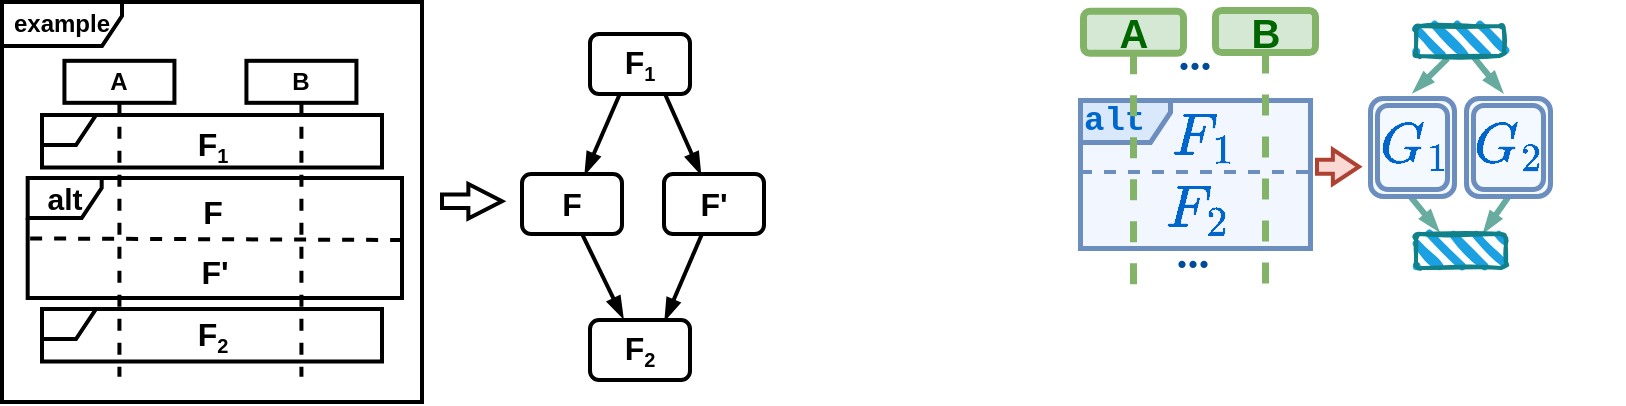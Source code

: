 <mxfile version="28.0.7">
  <diagram name="第 1 页" id="J42jCB9UJMY3eW4XFR9J">
    <mxGraphModel dx="484" dy="329" grid="0" gridSize="10" guides="1" tooltips="1" connect="1" arrows="1" fold="1" page="0" pageScale="1" pageWidth="1169" pageHeight="1654" math="1" shadow="0">
      <root>
        <mxCell id="0" />
        <mxCell id="1" parent="0" />
        <mxCell id="jmN3flxoSIEHDAtT39DZ-45" style="rounded=0;orthogonalLoop=1;jettySize=auto;html=1;exitX=0.297;exitY=1.004;exitDx=0;exitDy=0;endArrow=blockThin;endFill=1;fontStyle=1;strokeWidth=2;exitPerimeter=0;" parent="1" source="jmN3flxoSIEHDAtT39DZ-205" target="jmN3flxoSIEHDAtT39DZ-18" edge="1">
          <mxGeometry relative="1" as="geometry">
            <mxPoint x="346.444" y="83.556" as="sourcePoint" />
          </mxGeometry>
        </mxCell>
        <mxCell id="jmN3flxoSIEHDAtT39DZ-46" style="rounded=0;orthogonalLoop=1;jettySize=auto;html=1;exitX=0.75;exitY=1;exitDx=0;exitDy=0;endArrow=blockThin;endFill=1;fontStyle=1;strokeWidth=2;" parent="1" source="jmN3flxoSIEHDAtT39DZ-205" target="jmN3flxoSIEHDAtT39DZ-19" edge="1">
          <mxGeometry relative="1" as="geometry">
            <mxPoint x="377.556" y="83.556" as="sourcePoint" />
          </mxGeometry>
        </mxCell>
        <mxCell id="jmN3flxoSIEHDAtT39DZ-48" style="rounded=0;orthogonalLoop=1;jettySize=auto;html=1;exitX=0.605;exitY=1.016;exitDx=0;exitDy=0;exitPerimeter=0;endArrow=blockThin;endFill=1;fontStyle=1;strokeWidth=2;entryX=0.331;entryY=-0.03;entryDx=0;entryDy=0;entryPerimeter=0;" parent="1" source="jmN3flxoSIEHDAtT39DZ-18" target="jmN3flxoSIEHDAtT39DZ-206" edge="1">
          <mxGeometry relative="1" as="geometry">
            <mxPoint x="335" y="173" as="sourcePoint" />
            <mxPoint x="350" y="243" as="targetPoint" />
          </mxGeometry>
        </mxCell>
        <mxCell id="jmN3flxoSIEHDAtT39DZ-18" value="&lt;span style=&quot;font-size: 16px; text-wrap: nowrap;&quot;&gt;F&lt;/span&gt;" style="rounded=1;whiteSpace=wrap;html=1;fontStyle=1;strokeWidth=2;" parent="1" vertex="1">
          <mxGeometry x="300" y="146" width="50" height="30" as="geometry" />
        </mxCell>
        <mxCell id="jmN3flxoSIEHDAtT39DZ-19" value="&lt;span style=&quot;font-size: 16px;&quot;&gt;F&#39;&lt;/span&gt;" style="rounded=1;whiteSpace=wrap;html=1;fontStyle=1;strokeWidth=2;" parent="1" vertex="1">
          <mxGeometry x="371" y="146" width="50" height="30" as="geometry" />
        </mxCell>
        <mxCell id="jmN3flxoSIEHDAtT39DZ-49" style="rounded=0;orthogonalLoop=1;jettySize=auto;html=1;entryX=0.75;entryY=0;entryDx=0;entryDy=0;endArrow=blockThin;endFill=1;fontStyle=1;strokeWidth=2;" parent="1" target="jmN3flxoSIEHDAtT39DZ-206" edge="1">
          <mxGeometry relative="1" as="geometry">
            <mxPoint x="390" y="176" as="sourcePoint" />
            <mxPoint x="375.012" y="242.276" as="targetPoint" />
          </mxGeometry>
        </mxCell>
        <mxCell id="jmN3flxoSIEHDAtT39DZ-205" value="&lt;span style=&quot;text-wrap: nowrap; font-size: 16px;&quot;&gt;F&lt;/span&gt;&lt;sub style=&quot;text-wrap: nowrap;&quot;&gt;1&lt;/sub&gt;" style="rounded=1;whiteSpace=wrap;html=1;fontStyle=1;strokeWidth=2;" parent="1" vertex="1">
          <mxGeometry x="334" y="76" width="50" height="30" as="geometry" />
        </mxCell>
        <mxCell id="jmN3flxoSIEHDAtT39DZ-206" value="&lt;span style=&quot;font-size: 16px;&quot;&gt;F&lt;/span&gt;&lt;sub&gt;2&lt;/sub&gt;" style="rounded=1;whiteSpace=wrap;html=1;fontStyle=1;strokeWidth=2;" parent="1" vertex="1">
          <mxGeometry x="334" y="219" width="50" height="30" as="geometry" />
        </mxCell>
        <mxCell id="jmN3flxoSIEHDAtT39DZ-207" value="" style="html=1;shadow=0;dashed=0;align=center;verticalAlign=middle;shape=mxgraph.arrows2.arrow;dy=0.61;dx=16.82;notch=0;strokeWidth=2;" parent="1" vertex="1">
          <mxGeometry x="260" y="151" width="30" height="17.25" as="geometry" />
        </mxCell>
        <mxCell id="jmN3flxoSIEHDAtT39DZ-208" value="" style="group" parent="1" vertex="1" connectable="0">
          <mxGeometry x="40" y="60" width="210" height="200" as="geometry" />
        </mxCell>
        <mxCell id="jmN3flxoSIEHDAtT39DZ-1" value="A" style="shape=umlLifeline;perimeter=lifelinePerimeter;whiteSpace=wrap;html=1;container=0;dropTarget=0;collapsible=0;recursiveResize=0;outlineConnect=0;portConstraint=eastwest;newEdgeStyle={&quot;curved&quot;:0,&quot;rounded&quot;:0};size=21;fontStyle=1;strokeWidth=2;" parent="jmN3flxoSIEHDAtT39DZ-208" vertex="1">
          <mxGeometry x="31.214" y="29.408" width="55" height="158" as="geometry" />
        </mxCell>
        <mxCell id="jmN3flxoSIEHDAtT39DZ-3" value="&lt;font style=&quot;font-size: 15px;&quot;&gt;alt&lt;/font&gt;" style="shape=umlFrame;whiteSpace=wrap;html=1;pointerEvents=0;width=37;height=20;container=0;fontStyle=1;strokeWidth=2;" parent="jmN3flxoSIEHDAtT39DZ-208" vertex="1">
          <mxGeometry x="12.84" y="88" width="187.16" height="60" as="geometry" />
        </mxCell>
        <mxCell id="jmN3flxoSIEHDAtT39DZ-4" value="example" style="shape=umlFrame;whiteSpace=wrap;html=1;pointerEvents=0;width=60;height=22;container=0;fontStyle=1;strokeWidth=2;" parent="jmN3flxoSIEHDAtT39DZ-208" vertex="1">
          <mxGeometry width="210" height="200" as="geometry" />
        </mxCell>
        <mxCell id="jmN3flxoSIEHDAtT39DZ-8" value="&lt;span style=&quot;font-size: 16px;&quot;&gt;F&#39;&lt;/span&gt;" style="text;html=1;align=center;verticalAlign=middle;resizable=0;points=[];autosize=1;strokeColor=none;fillColor=none;container=0;fontStyle=1;strokeWidth=2;" parent="jmN3flxoSIEHDAtT39DZ-208" vertex="1">
          <mxGeometry x="86.419" y="119.997" width="40" height="30" as="geometry" />
        </mxCell>
        <mxCell id="jmN3flxoSIEHDAtT39DZ-9" value="&lt;span style=&quot;font-size: 16px;&quot;&gt;F&lt;/span&gt;" style="text;html=1;align=center;verticalAlign=middle;resizable=0;points=[];autosize=1;strokeColor=none;fillColor=none;container=0;fontStyle=1;strokeWidth=2;" parent="jmN3flxoSIEHDAtT39DZ-208" vertex="1">
          <mxGeometry x="90.002" y="89.999" width="30" height="30" as="geometry" />
        </mxCell>
        <mxCell id="jmN3flxoSIEHDAtT39DZ-15" value="" style="endArrow=none;dashed=1;html=1;rounded=0;entryX=1.005;entryY=0.536;entryDx=0;entryDy=0;entryPerimeter=0;fontStyle=1;strokeWidth=2;" parent="jmN3flxoSIEHDAtT39DZ-208" edge="1">
          <mxGeometry width="50" height="50" relative="1" as="geometry">
            <mxPoint x="14.06" y="118.22" as="sourcePoint" />
            <mxPoint x="200.001" y="118.996" as="targetPoint" />
            <Array as="points" />
          </mxGeometry>
        </mxCell>
        <mxCell id="jmN3flxoSIEHDAtT39DZ-63" value="B" style="shape=umlLifeline;perimeter=lifelinePerimeter;whiteSpace=wrap;html=1;container=0;dropTarget=0;collapsible=0;recursiveResize=0;outlineConnect=0;portConstraint=eastwest;newEdgeStyle={&quot;curved&quot;:0,&quot;rounded&quot;:0};size=21;fontStyle=1;strokeWidth=2;" parent="jmN3flxoSIEHDAtT39DZ-208" vertex="1">
          <mxGeometry x="122.214" y="29.408" width="55" height="158" as="geometry" />
        </mxCell>
        <mxCell id="jmN3flxoSIEHDAtT39DZ-197" value="" style="shape=umlFrame;whiteSpace=wrap;html=1;pointerEvents=0;width=27;height=15;fontStyle=1;strokeWidth=2;container=0;" parent="jmN3flxoSIEHDAtT39DZ-208" vertex="1">
          <mxGeometry x="20" y="56.5" width="170" height="26.25" as="geometry" />
        </mxCell>
        <mxCell id="jmN3flxoSIEHDAtT39DZ-198" value="&lt;span style=&quot;font-size: 16px;&quot;&gt;F&lt;/span&gt;&lt;sub&gt;1&lt;/sub&gt;" style="text;html=1;align=center;verticalAlign=middle;resizable=0;points=[];autosize=1;strokeColor=none;fillColor=none;fontStyle=1;strokeWidth=2;container=0;" parent="jmN3flxoSIEHDAtT39DZ-208" vertex="1">
          <mxGeometry x="85.003" y="56.5" width="40" height="30" as="geometry" />
        </mxCell>
        <mxCell id="jmN3flxoSIEHDAtT39DZ-203" value="" style="shape=umlFrame;whiteSpace=wrap;html=1;pointerEvents=0;width=27;height=15;fontStyle=1;strokeWidth=2;container=0;" parent="jmN3flxoSIEHDAtT39DZ-208" vertex="1">
          <mxGeometry x="20" y="153.5" width="170" height="26.25" as="geometry" />
        </mxCell>
        <mxCell id="jmN3flxoSIEHDAtT39DZ-204" value="&lt;span style=&quot;text-wrap: wrap; font-size: 16px;&quot;&gt;F&lt;/span&gt;&lt;sub style=&quot;text-wrap: wrap;&quot;&gt;2&lt;/sub&gt;" style="text;html=1;align=center;verticalAlign=middle;resizable=0;points=[];autosize=1;strokeColor=none;fillColor=none;fontStyle=1;strokeWidth=2;container=0;" parent="jmN3flxoSIEHDAtT39DZ-208" vertex="1">
          <mxGeometry x="85.0" y="151.5" width="40" height="30" as="geometry" />
        </mxCell>
        <mxCell id="V5-fCThoaU2yFLuAPiFI-210" style="rounded=0;orthogonalLoop=1;jettySize=auto;html=1;strokeColor=light-dark(#67AB9F,#EDEDED);endArrow=blockThin;endFill=1;endSize=3;strokeWidth=3;exitX=0.649;exitY=1.013;exitDx=0;exitDy=0;exitPerimeter=0;entryX=0.154;entryY=-0.021;entryDx=0;entryDy=0;entryPerimeter=0;" parent="1" source="V5-fCThoaU2yFLuAPiFI-213" edge="1">
          <mxGeometry relative="1" as="geometry">
            <mxPoint x="783" y="99" as="sourcePoint" />
            <mxPoint x="790.117" y="104.98" as="targetPoint" />
          </mxGeometry>
        </mxCell>
        <mxCell id="V5-fCThoaU2yFLuAPiFI-211" style="rounded=0;orthogonalLoop=1;jettySize=auto;html=1;strokeWidth=3;endArrow=none;endFill=0;endSize=3;strokeColor=light-dark(#68ab9f, #ededed);entryX=0.5;entryY=1;entryDx=0;entryDy=0;startSize=3;startArrow=blockThin;startFill=1;exitX=0.75;exitY=0;exitDx=0;exitDy=0;" parent="1" edge="1">
          <mxGeometry relative="1" as="geometry">
            <mxPoint x="781" y="174.99" as="sourcePoint" />
            <mxPoint x="793.5" y="156.99" as="targetPoint" />
          </mxGeometry>
        </mxCell>
        <mxCell id="V5-fCThoaU2yFLuAPiFI-212" style="rounded=0;orthogonalLoop=1;jettySize=auto;html=1;strokeColor=light-dark(#67AB9F,#EDEDED);endArrow=blockThin;endFill=1;endSize=3;strokeWidth=3;exitX=0.348;exitY=1.005;exitDx=0;exitDy=0;exitPerimeter=0;entryX=0.636;entryY=-0.016;entryDx=0;entryDy=0;entryPerimeter=0;" parent="1" edge="1">
          <mxGeometry relative="1" as="geometry">
            <mxPoint x="762.84" y="88.14" as="sourcePoint" />
            <mxPoint x="745.88" y="104.911" as="targetPoint" />
          </mxGeometry>
        </mxCell>
        <mxCell id="V5-fCThoaU2yFLuAPiFI-213" value="" style="rounded=1;whiteSpace=wrap;html=1;strokeWidth=2;fillWeight=4;hachureGap=8;hachureAngle=45;fillColor=#1ba1e2;sketch=1;strokeColor=light-dark(#108089, #ededed);" parent="1" vertex="1">
          <mxGeometry x="747" y="72" width="44" height="15" as="geometry" />
        </mxCell>
        <mxCell id="V5-fCThoaU2yFLuAPiFI-214" style="rounded=0;orthogonalLoop=1;jettySize=auto;html=1;strokeWidth=3;endArrow=none;endFill=0;endSize=3;strokeColor=light-dark(#68ab9f, #ededed);startSize=3;startArrow=blockThin;startFill=1;entryX=0.75;entryY=1;entryDx=0;entryDy=0;exitX=0.293;exitY=-0.03;exitDx=0;exitDy=0;exitPerimeter=0;" parent="1" edge="1">
          <mxGeometry relative="1" as="geometry">
            <mxPoint x="744" y="156.99" as="targetPoint" />
            <mxPoint x="758.15" y="174.27" as="sourcePoint" />
          </mxGeometry>
        </mxCell>
        <mxCell id="V5-fCThoaU2yFLuAPiFI-234" value="" style="group" parent="1" vertex="1" connectable="0">
          <mxGeometry x="538" y="64" width="186" height="175.42" as="geometry" />
        </mxCell>
        <mxCell id="V5-fCThoaU2yFLuAPiFI-205" value="" style="group;strokeWidth=2.5;" parent="V5-fCThoaU2yFLuAPiFI-234" vertex="1" connectable="0">
          <mxGeometry x="16" y="42.0" width="169" height="102" as="geometry" />
        </mxCell>
        <mxCell id="V5-fCThoaU2yFLuAPiFI-206" value="" style="shape=umlFrame;whiteSpace=wrap;html=1;pointerEvents=0;width=45;height=21;fillColor=#dae8fc;strokeColor=#6c8ebf;fillStyle=auto;shadow=0;strokeWidth=2.5;swimlaneFillColor=light-dark(#F2F7FF,#002813);" parent="V5-fCThoaU2yFLuAPiFI-205" vertex="1">
          <mxGeometry x="25" y="3" width="115" height="74" as="geometry" />
        </mxCell>
        <mxCell id="V5-fCThoaU2yFLuAPiFI-208" value="" style="endArrow=none;dashed=1;html=1;rounded=0;fontStyle=1;strokeWidth=2;strokeColor=light-dark(#6c8ebf, #ededed);" parent="V5-fCThoaU2yFLuAPiFI-205" edge="1">
          <mxGeometry width="50" height="50" relative="1" as="geometry">
            <mxPoint x="25" y="39.0" as="sourcePoint" />
            <mxPoint x="143" y="39.0" as="targetPoint" />
            <Array as="points" />
          </mxGeometry>
        </mxCell>
        <mxCell id="RwQinXQH2-6EKr3kZrwX-23" value="&lt;b&gt;&lt;font style=&quot;font-size: 22px; color: rgb(0, 76, 153);&quot; face=&quot;Comic Sans MS&quot;&gt;...&lt;/font&gt;&lt;/b&gt;" style="text;html=1;align=center;verticalAlign=middle;resizable=0;points=[];autosize=1;strokeColor=none;fillColor=none;fontColor=light-dark(#12739e, #ededed);" parent="V5-fCThoaU2yFLuAPiFI-205" vertex="1">
          <mxGeometry x="57.93" y="61" width="47" height="38" as="geometry" />
        </mxCell>
        <mxCell id="RwQinXQH2-6EKr3kZrwX-26" value="&lt;font style=&quot;color: rgb(0, 102, 204); font-size: 25px;&quot;&gt;\(F_1\)&lt;/font&gt;" style="text;html=1;align=center;verticalAlign=middle;resizable=0;points=[];autosize=1;strokeColor=none;fillColor=none;fontStyle=1;strokeWidth=2;container=0;" parent="V5-fCThoaU2yFLuAPiFI-205" vertex="1">
          <mxGeometry x="37" y="1.47" width="100" height="40" as="geometry" />
        </mxCell>
        <mxCell id="RwQinXQH2-6EKr3kZrwX-27" value="&lt;font style=&quot;color: rgb(0, 102, 204); font-size: 25px;&quot;&gt;\(F_2\)&lt;/font&gt;" style="text;html=1;align=center;verticalAlign=middle;resizable=0;points=[];autosize=1;strokeColor=none;fillColor=none;fontStyle=1;strokeWidth=2;container=0;" parent="V5-fCThoaU2yFLuAPiFI-205" vertex="1">
          <mxGeometry x="34.43" y="37" width="100" height="40" as="geometry" />
        </mxCell>
        <mxCell id="RwQinXQH2-6EKr3kZrwX-29" value="&lt;b style=&quot;forced-color-adjust: none; color: rgb(0, 103, 204); font-family: &amp;quot;Courier New&amp;quot;; font-size: 17px; font-style: normal; font-variant-ligatures: normal; font-variant-caps: normal; letter-spacing: normal; orphans: 2; text-align: center; text-indent: 0px; text-transform: none; widows: 2; word-spacing: 0px; -webkit-text-stroke-width: 0px; white-space: normal; text-decoration-thickness: initial; text-decoration-style: initial; text-decoration-color: initial;&quot;&gt;alt&lt;/b&gt;" style="text;whiteSpace=wrap;html=1;" parent="V5-fCThoaU2yFLuAPiFI-205" vertex="1">
          <mxGeometry x="25" y="-3" width="60" height="40" as="geometry" />
        </mxCell>
        <mxCell id="RwQinXQH2-6EKr3kZrwX-22" value="&lt;b&gt;&lt;font style=&quot;font-size: 22px; color: rgb(0, 76, 153);&quot; face=&quot;Comic Sans MS&quot;&gt;...&lt;/font&gt;&lt;/b&gt;" style="text;html=1;align=center;verticalAlign=middle;resizable=0;points=[];autosize=1;strokeColor=none;fillColor=none;fontColor=light-dark(#12739e, #ededed);" parent="V5-fCThoaU2yFLuAPiFI-234" vertex="1">
          <mxGeometry x="74" y="4" width="47" height="38" as="geometry" />
        </mxCell>
        <mxCell id="RwQinXQH2-6EKr3kZrwX-24" value="&lt;font face=&quot;Helvetica&quot; style=&quot;color: rgb(0, 102, 0); font-size: 20px;&quot;&gt;&lt;b style=&quot;&quot;&gt;A&lt;/b&gt;&lt;/font&gt;" style="shape=umlLifeline;perimeter=lifelinePerimeter;whiteSpace=wrap;html=1;container=1;dropTarget=0;collapsible=0;recursiveResize=0;outlineConnect=0;portConstraint=eastwest;newEdgeStyle={&quot;curved&quot;:0,&quot;rounded&quot;:0};size=21;fillColor=#d5e8d4;strokeColor=#82b366;strokeWidth=3.5;rounded=1;shadow=0;" parent="V5-fCThoaU2yFLuAPiFI-234" vertex="1">
          <mxGeometry x="42.5" y="0.419" width="50" height="143" as="geometry" />
        </mxCell>
        <mxCell id="RwQinXQH2-6EKr3kZrwX-25" value="&lt;font face=&quot;Helvetica&quot; style=&quot;color: rgb(0, 102, 0); font-size: 20px;&quot;&gt;&lt;b style=&quot;&quot;&gt;B&lt;/b&gt;&lt;/font&gt;" style="shape=umlLifeline;perimeter=lifelinePerimeter;whiteSpace=wrap;html=1;container=1;dropTarget=0;collapsible=0;recursiveResize=0;outlineConnect=0;portConstraint=eastwest;newEdgeStyle={&quot;curved&quot;:0,&quot;rounded&quot;:0};size=21;fillColor=#d5e8d4;strokeColor=#82b366;strokeWidth=3.5;rounded=1;shadow=0;" parent="V5-fCThoaU2yFLuAPiFI-234" vertex="1">
          <mxGeometry x="108.5" width="50" height="143" as="geometry" />
        </mxCell>
        <mxCell id="V5-fCThoaU2yFLuAPiFI-239" value="" style="html=1;shadow=0;dashed=0;align=center;verticalAlign=middle;shape=mxgraph.arrows2.arrow;dy=0.59;dx=13.07;notch=0;strokeWidth=2;fillColor=#fad9d5;strokeColor=#ae4132;" parent="1" vertex="1">
          <mxGeometry x="697.5" y="133.75" width="21" height="17.25" as="geometry" />
        </mxCell>
        <mxCell id="GaHzpM4fAptvl9YNOWmT-20" value="" style="shape=ext;double=1;rounded=1;whiteSpace=wrap;html=1;fillColor=#F4F9FF;strokeColor=#6c8ebf;strokeWidth=2.5;" parent="1" vertex="1">
          <mxGeometry x="724" y="107.99" width="42" height="49" as="geometry" />
        </mxCell>
        <mxCell id="GaHzpM4fAptvl9YNOWmT-26" value="" style="shape=ext;double=1;rounded=1;whiteSpace=wrap;html=1;fillColor=#F4F9FF;strokeColor=#6c8ebf;strokeWidth=2.5;" parent="1" vertex="1">
          <mxGeometry x="772" y="107.99" width="42" height="49" as="geometry" />
        </mxCell>
        <mxCell id="RwQinXQH2-6EKr3kZrwX-30" value="&lt;span style=&quot;color: rgb(0, 102, 204); font-family: Helvetica; font-style: normal; font-variant-ligatures: normal; font-variant-caps: normal; font-weight: 700; letter-spacing: normal; orphans: 2; text-align: center; text-indent: 0px; text-transform: none; widows: 2; word-spacing: 0px; -webkit-text-stroke-width: 0px; white-space: nowrap; text-decoration-thickness: initial; text-decoration-style: initial; text-decoration-color: initial; float: none; display: inline !important;&quot;&gt;&lt;font style=&quot;font-size: 24px;&quot;&gt;\(G_1\)&lt;/font&gt;&lt;/span&gt;" style="text;whiteSpace=wrap;html=1;" parent="1" vertex="1">
          <mxGeometry x="727" y="110.53" width="40" height="35.47" as="geometry" />
        </mxCell>
        <mxCell id="RwQinXQH2-6EKr3kZrwX-31" value="&lt;span style=&quot;color: rgb(0, 102, 204); font-family: Helvetica; font-style: normal; font-variant-ligatures: normal; font-variant-caps: normal; font-weight: 700; letter-spacing: normal; orphans: 2; text-align: center; text-indent: 0px; text-transform: none; widows: 2; word-spacing: 0px; -webkit-text-stroke-width: 0px; white-space: nowrap; text-decoration-thickness: initial; text-decoration-style: initial; text-decoration-color: initial; float: none; display: inline !important;&quot;&gt;&lt;font style=&quot;font-size: 24px;&quot;&gt;\(G_2\)&lt;/font&gt;&lt;/span&gt;" style="text;whiteSpace=wrap;html=1;" parent="1" vertex="1">
          <mxGeometry x="774" y="110.53" width="40" height="38.99" as="geometry" />
        </mxCell>
        <mxCell id="8LYsxW06UHmrYbkV5_4R-1" value="" style="rounded=1;whiteSpace=wrap;html=1;strokeWidth=2;fillWeight=4;hachureGap=8;hachureAngle=45;fillColor=#1ba1e2;sketch=1;strokeColor=light-dark(#108089, #ededed);" vertex="1" parent="1">
          <mxGeometry x="747" y="176" width="45" height="17" as="geometry" />
        </mxCell>
      </root>
    </mxGraphModel>
  </diagram>
</mxfile>
